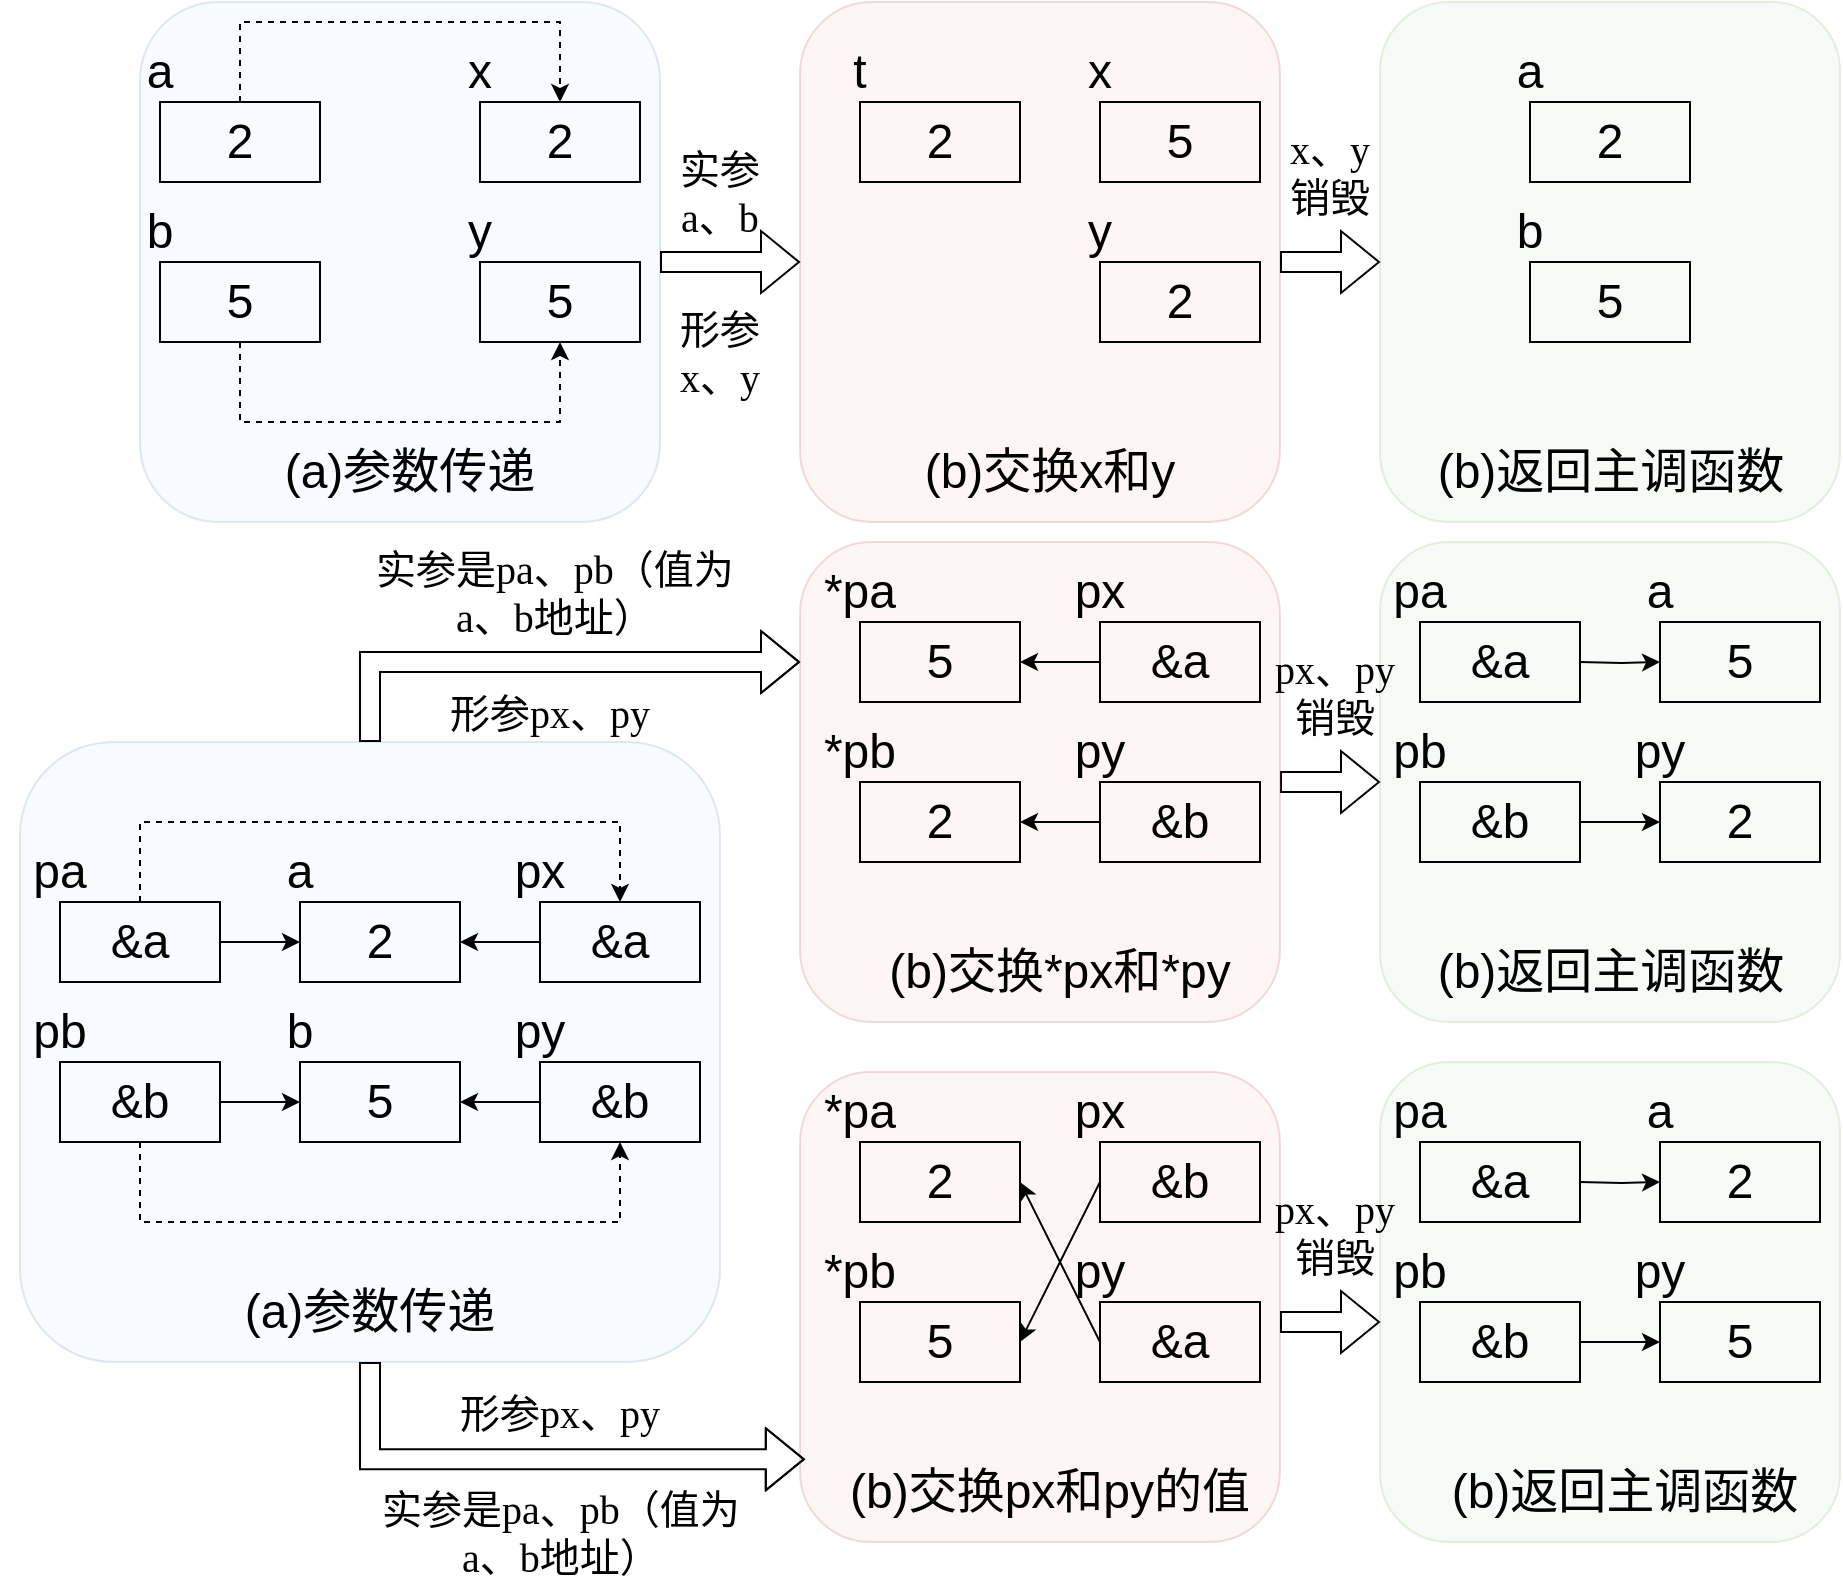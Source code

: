 <mxfile version="22.1.11" type="device">
  <diagram name="第 1 页" id="1mc2SJZfphViAHOSNCdd">
    <mxGraphModel dx="1621" dy="519" grid="1" gridSize="10" guides="1" tooltips="1" connect="1" arrows="1" fold="1" page="1" pageScale="1" pageWidth="827" pageHeight="1169" math="0" shadow="0">
      <root>
        <mxCell id="0" />
        <mxCell id="1" parent="0" />
        <mxCell id="IGwDDakXWfJ9G28rujWy-125" value="" style="rounded=1;whiteSpace=wrap;html=1;fillColor=#d5e8d4;strokeColor=#82b366;opacity=20;" vertex="1" parent="1">
          <mxGeometry x="620" y="560" width="230" height="240" as="geometry" />
        </mxCell>
        <mxCell id="IGwDDakXWfJ9G28rujWy-92" value="" style="rounded=1;whiteSpace=wrap;html=1;fillColor=#dae8fc;strokeColor=#6c8ebf;opacity=20;" vertex="1" parent="1">
          <mxGeometry x="-60" y="400" width="350" height="310" as="geometry" />
        </mxCell>
        <mxCell id="IGwDDakXWfJ9G28rujWy-91" value="" style="rounded=1;whiteSpace=wrap;html=1;fillColor=#d5e8d4;strokeColor=#82b366;opacity=20;" vertex="1" parent="1">
          <mxGeometry x="620" y="30" width="230" height="260" as="geometry" />
        </mxCell>
        <mxCell id="IGwDDakXWfJ9G28rujWy-90" value="" style="rounded=1;whiteSpace=wrap;html=1;fillColor=#f8cecc;strokeColor=#b85450;opacity=20;" vertex="1" parent="1">
          <mxGeometry x="330" y="30" width="240" height="260" as="geometry" />
        </mxCell>
        <mxCell id="IGwDDakXWfJ9G28rujWy-88" value="" style="rounded=1;whiteSpace=wrap;html=1;fillColor=#dae8fc;strokeColor=#6c8ebf;opacity=20;" vertex="1" parent="1">
          <mxGeometry y="30" width="260" height="260" as="geometry" />
        </mxCell>
        <mxCell id="IGwDDakXWfJ9G28rujWy-122" value="" style="rounded=1;whiteSpace=wrap;html=1;fillColor=#d5e8d4;strokeColor=#82b366;opacity=20;" vertex="1" parent="1">
          <mxGeometry x="620" y="300" width="230" height="240" as="geometry" />
        </mxCell>
        <mxCell id="IGwDDakXWfJ9G28rujWy-124" value="" style="rounded=1;whiteSpace=wrap;html=1;fillColor=#f8cecc;strokeColor=#b85450;opacity=20;" vertex="1" parent="1">
          <mxGeometry x="330" y="565" width="240" height="235" as="geometry" />
        </mxCell>
        <mxCell id="IGwDDakXWfJ9G28rujWy-129" style="edgeStyle=orthogonalEdgeStyle;rounded=0;orthogonalLoop=1;jettySize=auto;html=1;exitX=1;exitY=0.5;exitDx=0;exitDy=0;shape=flexArrow;" edge="1" parent="1" source="IGwDDakXWfJ9G28rujWy-121" target="IGwDDakXWfJ9G28rujWy-122">
          <mxGeometry relative="1" as="geometry" />
        </mxCell>
        <mxCell id="IGwDDakXWfJ9G28rujWy-121" value="" style="rounded=1;whiteSpace=wrap;html=1;fillColor=#f8cecc;strokeColor=#b85450;opacity=20;" vertex="1" parent="1">
          <mxGeometry x="330" y="300" width="240" height="240" as="geometry" />
        </mxCell>
        <mxCell id="IGwDDakXWfJ9G28rujWy-5" style="edgeStyle=orthogonalEdgeStyle;rounded=0;orthogonalLoop=1;jettySize=auto;html=1;exitX=0.5;exitY=0;exitDx=0;exitDy=0;entryX=0.5;entryY=0;entryDx=0;entryDy=0;dashed=1;" edge="1" parent="1" source="IGwDDakXWfJ9G28rujWy-1" target="IGwDDakXWfJ9G28rujWy-3">
          <mxGeometry relative="1" as="geometry">
            <Array as="points">
              <mxPoint x="50" y="40" />
              <mxPoint x="210" y="40" />
            </Array>
          </mxGeometry>
        </mxCell>
        <mxCell id="IGwDDakXWfJ9G28rujWy-1" value="&lt;font style=&quot;font-size: 24px;&quot;&gt;2&lt;/font&gt;" style="rounded=0;whiteSpace=wrap;html=1;fillColor=none;" vertex="1" parent="1">
          <mxGeometry x="10" y="80" width="80" height="40" as="geometry" />
        </mxCell>
        <mxCell id="IGwDDakXWfJ9G28rujWy-2" value="&lt;font style=&quot;font-size: 24px;&quot;&gt;a&lt;/font&gt;" style="text;html=1;strokeColor=none;fillColor=none;align=center;verticalAlign=middle;whiteSpace=wrap;rounded=0;" vertex="1" parent="1">
          <mxGeometry x="-20" y="50" width="60" height="30" as="geometry" />
        </mxCell>
        <mxCell id="IGwDDakXWfJ9G28rujWy-3" value="&lt;font style=&quot;font-size: 24px;&quot;&gt;2&lt;/font&gt;" style="rounded=0;whiteSpace=wrap;html=1;fillColor=none;" vertex="1" parent="1">
          <mxGeometry x="170" y="80" width="80" height="40" as="geometry" />
        </mxCell>
        <mxCell id="IGwDDakXWfJ9G28rujWy-4" value="&lt;font style=&quot;font-size: 24px;&quot;&gt;x&lt;/font&gt;" style="text;html=1;strokeColor=none;fillColor=none;align=center;verticalAlign=middle;whiteSpace=wrap;rounded=0;" vertex="1" parent="1">
          <mxGeometry x="140" y="50" width="60" height="30" as="geometry" />
        </mxCell>
        <mxCell id="IGwDDakXWfJ9G28rujWy-10" style="edgeStyle=orthogonalEdgeStyle;rounded=0;orthogonalLoop=1;jettySize=auto;html=1;exitX=0.5;exitY=1;exitDx=0;exitDy=0;entryX=0.5;entryY=1;entryDx=0;entryDy=0;dashed=1;" edge="1" parent="1" source="IGwDDakXWfJ9G28rujWy-6" target="IGwDDakXWfJ9G28rujWy-8">
          <mxGeometry relative="1" as="geometry">
            <Array as="points">
              <mxPoint x="50" y="240" />
              <mxPoint x="210" y="240" />
            </Array>
          </mxGeometry>
        </mxCell>
        <mxCell id="IGwDDakXWfJ9G28rujWy-6" value="&lt;font style=&quot;font-size: 24px;&quot;&gt;5&lt;/font&gt;" style="rounded=0;whiteSpace=wrap;html=1;fillColor=none;" vertex="1" parent="1">
          <mxGeometry x="10" y="160" width="80" height="40" as="geometry" />
        </mxCell>
        <mxCell id="IGwDDakXWfJ9G28rujWy-7" value="&lt;font style=&quot;font-size: 24px;&quot;&gt;b&lt;/font&gt;" style="text;html=1;strokeColor=none;fillColor=none;align=center;verticalAlign=middle;whiteSpace=wrap;rounded=0;" vertex="1" parent="1">
          <mxGeometry x="-20" y="130" width="60" height="30" as="geometry" />
        </mxCell>
        <mxCell id="IGwDDakXWfJ9G28rujWy-8" value="&lt;font style=&quot;font-size: 24px;&quot;&gt;5&lt;/font&gt;" style="rounded=0;whiteSpace=wrap;html=1;fillColor=none;" vertex="1" parent="1">
          <mxGeometry x="170" y="160" width="80" height="40" as="geometry" />
        </mxCell>
        <mxCell id="IGwDDakXWfJ9G28rujWy-9" value="&lt;font style=&quot;font-size: 24px;&quot;&gt;y&lt;/font&gt;" style="text;html=1;strokeColor=none;fillColor=none;align=center;verticalAlign=middle;whiteSpace=wrap;rounded=0;" vertex="1" parent="1">
          <mxGeometry x="140" y="130" width="60" height="30" as="geometry" />
        </mxCell>
        <mxCell id="IGwDDakXWfJ9G28rujWy-11" value="&lt;font style=&quot;font-size: 24px;&quot;&gt;(a)参数传递&lt;/font&gt;" style="text;html=1;strokeColor=none;fillColor=none;align=center;verticalAlign=middle;whiteSpace=wrap;rounded=0;" vertex="1" parent="1">
          <mxGeometry x="60" y="250" width="150" height="30" as="geometry" />
        </mxCell>
        <mxCell id="IGwDDakXWfJ9G28rujWy-14" value="&lt;span style=&quot;font-size: 24px;&quot;&gt;2&lt;/span&gt;" style="rounded=0;whiteSpace=wrap;html=1;fillColor=none;" vertex="1" parent="1">
          <mxGeometry x="360" y="80" width="80" height="40" as="geometry" />
        </mxCell>
        <mxCell id="IGwDDakXWfJ9G28rujWy-15" value="&lt;font style=&quot;font-size: 24px;&quot;&gt;5&lt;/font&gt;" style="rounded=0;whiteSpace=wrap;html=1;fillColor=none;" vertex="1" parent="1">
          <mxGeometry x="480" y="80" width="80" height="40" as="geometry" />
        </mxCell>
        <mxCell id="IGwDDakXWfJ9G28rujWy-16" value="&lt;font style=&quot;font-size: 24px;&quot;&gt;t&lt;/font&gt;" style="text;html=1;strokeColor=none;fillColor=none;align=center;verticalAlign=middle;whiteSpace=wrap;rounded=0;" vertex="1" parent="1">
          <mxGeometry x="330" y="50" width="60" height="30" as="geometry" />
        </mxCell>
        <mxCell id="IGwDDakXWfJ9G28rujWy-17" value="&lt;font style=&quot;font-size: 24px;&quot;&gt;x&lt;/font&gt;" style="text;html=1;strokeColor=none;fillColor=none;align=center;verticalAlign=middle;whiteSpace=wrap;rounded=0;" vertex="1" parent="1">
          <mxGeometry x="450" y="50" width="60" height="30" as="geometry" />
        </mxCell>
        <mxCell id="IGwDDakXWfJ9G28rujWy-18" value="&lt;font style=&quot;font-size: 24px;&quot;&gt;2&lt;/font&gt;" style="rounded=0;whiteSpace=wrap;html=1;fillColor=none;" vertex="1" parent="1">
          <mxGeometry x="480" y="160" width="80" height="40" as="geometry" />
        </mxCell>
        <mxCell id="IGwDDakXWfJ9G28rujWy-19" value="&lt;font style=&quot;font-size: 24px;&quot;&gt;y&lt;/font&gt;" style="text;html=1;strokeColor=none;fillColor=none;align=center;verticalAlign=middle;whiteSpace=wrap;rounded=0;" vertex="1" parent="1">
          <mxGeometry x="450" y="130" width="60" height="30" as="geometry" />
        </mxCell>
        <mxCell id="IGwDDakXWfJ9G28rujWy-20" value="&lt;font style=&quot;font-size: 24px;&quot;&gt;(b)交换x和y&lt;/font&gt;" style="text;html=1;strokeColor=none;fillColor=none;align=center;verticalAlign=middle;whiteSpace=wrap;rounded=0;" vertex="1" parent="1">
          <mxGeometry x="380" y="250" width="150" height="30" as="geometry" />
        </mxCell>
        <mxCell id="IGwDDakXWfJ9G28rujWy-23" value="&lt;font style=&quot;font-size: 24px;&quot;&gt;2&lt;/font&gt;" style="rounded=0;whiteSpace=wrap;html=1;fillColor=none;" vertex="1" parent="1">
          <mxGeometry x="695" y="80" width="80" height="40" as="geometry" />
        </mxCell>
        <mxCell id="IGwDDakXWfJ9G28rujWy-24" value="&lt;font style=&quot;font-size: 24px;&quot;&gt;a&lt;/font&gt;" style="text;html=1;strokeColor=none;fillColor=none;align=center;verticalAlign=middle;whiteSpace=wrap;rounded=0;" vertex="1" parent="1">
          <mxGeometry x="665" y="50" width="60" height="30" as="geometry" />
        </mxCell>
        <mxCell id="IGwDDakXWfJ9G28rujWy-25" value="&lt;font style=&quot;font-size: 24px;&quot;&gt;5&lt;/font&gt;" style="rounded=0;whiteSpace=wrap;html=1;fillColor=none;" vertex="1" parent="1">
          <mxGeometry x="695" y="160" width="80" height="40" as="geometry" />
        </mxCell>
        <mxCell id="IGwDDakXWfJ9G28rujWy-26" value="&lt;span style=&quot;font-size: 24px;&quot;&gt;b&lt;/span&gt;" style="text;html=1;strokeColor=none;fillColor=none;align=center;verticalAlign=middle;whiteSpace=wrap;rounded=0;" vertex="1" parent="1">
          <mxGeometry x="665" y="130" width="60" height="30" as="geometry" />
        </mxCell>
        <mxCell id="IGwDDakXWfJ9G28rujWy-27" value="&lt;font style=&quot;font-size: 24px;&quot;&gt;(b)返回主调函数&lt;/font&gt;" style="text;html=1;strokeColor=none;fillColor=none;align=center;verticalAlign=middle;whiteSpace=wrap;rounded=0;" vertex="1" parent="1">
          <mxGeometry x="637.5" y="250" width="195" height="30" as="geometry" />
        </mxCell>
        <mxCell id="IGwDDakXWfJ9G28rujWy-29" style="edgeStyle=orthogonalEdgeStyle;rounded=0;orthogonalLoop=1;jettySize=auto;html=1;exitX=0.5;exitY=0;exitDx=0;exitDy=0;entryX=0.5;entryY=0;entryDx=0;entryDy=0;dashed=1;" edge="1" parent="1" source="IGwDDakXWfJ9G28rujWy-30" target="IGwDDakXWfJ9G28rujWy-32">
          <mxGeometry relative="1" as="geometry">
            <Array as="points">
              <mxPoint y="440" />
              <mxPoint x="240" y="440" />
            </Array>
          </mxGeometry>
        </mxCell>
        <mxCell id="IGwDDakXWfJ9G28rujWy-37" style="edgeStyle=orthogonalEdgeStyle;rounded=0;orthogonalLoop=1;jettySize=auto;html=1;exitX=1;exitY=0.5;exitDx=0;exitDy=0;entryX=0;entryY=0.5;entryDx=0;entryDy=0;" edge="1" parent="1" source="IGwDDakXWfJ9G28rujWy-30" target="IGwDDakXWfJ9G28rujWy-36">
          <mxGeometry relative="1" as="geometry" />
        </mxCell>
        <mxCell id="IGwDDakXWfJ9G28rujWy-30" value="&lt;font style=&quot;font-size: 24px;&quot;&gt;&amp;amp;a&lt;/font&gt;" style="rounded=0;whiteSpace=wrap;html=1;fillColor=none;" vertex="1" parent="1">
          <mxGeometry x="-40" y="480" width="80" height="40" as="geometry" />
        </mxCell>
        <mxCell id="IGwDDakXWfJ9G28rujWy-31" value="&lt;font style=&quot;font-size: 24px;&quot;&gt;pa&lt;/font&gt;" style="text;html=1;strokeColor=none;fillColor=none;align=center;verticalAlign=middle;whiteSpace=wrap;rounded=0;" vertex="1" parent="1">
          <mxGeometry x="-70" y="450" width="60" height="30" as="geometry" />
        </mxCell>
        <mxCell id="IGwDDakXWfJ9G28rujWy-38" style="edgeStyle=orthogonalEdgeStyle;rounded=0;orthogonalLoop=1;jettySize=auto;html=1;exitX=0;exitY=0.5;exitDx=0;exitDy=0;entryX=1;entryY=0.5;entryDx=0;entryDy=0;" edge="1" parent="1" source="IGwDDakXWfJ9G28rujWy-32" target="IGwDDakXWfJ9G28rujWy-36">
          <mxGeometry relative="1" as="geometry" />
        </mxCell>
        <mxCell id="IGwDDakXWfJ9G28rujWy-32" value="&lt;font style=&quot;font-size: 24px;&quot;&gt;&amp;amp;a&lt;/font&gt;" style="rounded=0;whiteSpace=wrap;html=1;fillColor=none;" vertex="1" parent="1">
          <mxGeometry x="200" y="480" width="80" height="40" as="geometry" />
        </mxCell>
        <mxCell id="IGwDDakXWfJ9G28rujWy-33" value="&lt;font style=&quot;font-size: 24px;&quot;&gt;a&lt;/font&gt;" style="text;html=1;strokeColor=none;fillColor=none;align=center;verticalAlign=middle;whiteSpace=wrap;rounded=0;" vertex="1" parent="1">
          <mxGeometry x="50" y="450" width="60" height="30" as="geometry" />
        </mxCell>
        <mxCell id="IGwDDakXWfJ9G28rujWy-36" value="&lt;font style=&quot;font-size: 24px;&quot;&gt;2&lt;/font&gt;" style="rounded=0;whiteSpace=wrap;html=1;fillColor=none;" vertex="1" parent="1">
          <mxGeometry x="80" y="480" width="80" height="40" as="geometry" />
        </mxCell>
        <mxCell id="IGwDDakXWfJ9G28rujWy-39" value="&lt;font style=&quot;font-size: 24px;&quot;&gt;px&lt;/font&gt;" style="text;html=1;strokeColor=none;fillColor=none;align=center;verticalAlign=middle;whiteSpace=wrap;rounded=0;" vertex="1" parent="1">
          <mxGeometry x="170" y="450" width="60" height="30" as="geometry" />
        </mxCell>
        <mxCell id="IGwDDakXWfJ9G28rujWy-49" style="edgeStyle=orthogonalEdgeStyle;rounded=0;orthogonalLoop=1;jettySize=auto;html=1;exitX=0.5;exitY=1;exitDx=0;exitDy=0;entryX=0.5;entryY=1;entryDx=0;entryDy=0;dashed=1;" edge="1" parent="1" source="IGwDDakXWfJ9G28rujWy-51" target="IGwDDakXWfJ9G28rujWy-53">
          <mxGeometry relative="1" as="geometry">
            <Array as="points">
              <mxPoint y="640" />
              <mxPoint x="240" y="640" />
            </Array>
          </mxGeometry>
        </mxCell>
        <mxCell id="IGwDDakXWfJ9G28rujWy-50" style="edgeStyle=orthogonalEdgeStyle;rounded=0;orthogonalLoop=1;jettySize=auto;html=1;exitX=1;exitY=0.5;exitDx=0;exitDy=0;entryX=0;entryY=0.5;entryDx=0;entryDy=0;" edge="1" parent="1" source="IGwDDakXWfJ9G28rujWy-51" target="IGwDDakXWfJ9G28rujWy-55">
          <mxGeometry relative="1" as="geometry" />
        </mxCell>
        <mxCell id="IGwDDakXWfJ9G28rujWy-51" value="&lt;font style=&quot;font-size: 24px;&quot;&gt;&amp;amp;b&lt;/font&gt;" style="rounded=0;whiteSpace=wrap;html=1;fillColor=none;" vertex="1" parent="1">
          <mxGeometry x="-40" y="560" width="80" height="40" as="geometry" />
        </mxCell>
        <mxCell id="IGwDDakXWfJ9G28rujWy-52" style="edgeStyle=orthogonalEdgeStyle;rounded=0;orthogonalLoop=1;jettySize=auto;html=1;exitX=0;exitY=0.5;exitDx=0;exitDy=0;entryX=1;entryY=0.5;entryDx=0;entryDy=0;" edge="1" parent="1" source="IGwDDakXWfJ9G28rujWy-53" target="IGwDDakXWfJ9G28rujWy-55">
          <mxGeometry relative="1" as="geometry" />
        </mxCell>
        <mxCell id="IGwDDakXWfJ9G28rujWy-53" value="&lt;font style=&quot;font-size: 24px;&quot;&gt;&amp;amp;b&lt;/font&gt;" style="rounded=0;whiteSpace=wrap;html=1;fillColor=none;" vertex="1" parent="1">
          <mxGeometry x="200" y="560" width="80" height="40" as="geometry" />
        </mxCell>
        <mxCell id="IGwDDakXWfJ9G28rujWy-54" value="&lt;font style=&quot;font-size: 24px;&quot;&gt;b&lt;/font&gt;" style="text;html=1;strokeColor=none;fillColor=none;align=center;verticalAlign=middle;whiteSpace=wrap;rounded=0;" vertex="1" parent="1">
          <mxGeometry x="50" y="530" width="60" height="30" as="geometry" />
        </mxCell>
        <mxCell id="IGwDDakXWfJ9G28rujWy-55" value="&lt;font style=&quot;font-size: 24px;&quot;&gt;5&lt;/font&gt;" style="rounded=0;whiteSpace=wrap;html=1;fillColor=none;" vertex="1" parent="1">
          <mxGeometry x="80" y="560" width="80" height="40" as="geometry" />
        </mxCell>
        <mxCell id="IGwDDakXWfJ9G28rujWy-56" value="&lt;font style=&quot;font-size: 24px;&quot;&gt;py&lt;/font&gt;" style="text;html=1;strokeColor=none;fillColor=none;align=center;verticalAlign=middle;whiteSpace=wrap;rounded=0;" vertex="1" parent="1">
          <mxGeometry x="170" y="530" width="60" height="30" as="geometry" />
        </mxCell>
        <mxCell id="IGwDDakXWfJ9G28rujWy-60" value="&lt;font style=&quot;font-size: 24px;&quot;&gt;pb&lt;/font&gt;" style="text;html=1;strokeColor=none;fillColor=none;align=center;verticalAlign=middle;whiteSpace=wrap;rounded=0;" vertex="1" parent="1">
          <mxGeometry x="-70" y="530" width="60" height="30" as="geometry" />
        </mxCell>
        <mxCell id="IGwDDakXWfJ9G28rujWy-61" value="&lt;font style=&quot;font-size: 24px;&quot;&gt;(a)参数传递&lt;/font&gt;" style="text;html=1;strokeColor=none;fillColor=none;align=center;verticalAlign=middle;whiteSpace=wrap;rounded=0;" vertex="1" parent="1">
          <mxGeometry x="40" y="670" width="150" height="30" as="geometry" />
        </mxCell>
        <mxCell id="IGwDDakXWfJ9G28rujWy-62" value="&lt;span style=&quot;font-size: 24px;&quot;&gt;5&lt;/span&gt;" style="rounded=0;whiteSpace=wrap;html=1;fillColor=none;" vertex="1" parent="1">
          <mxGeometry x="360" y="340" width="80" height="40" as="geometry" />
        </mxCell>
        <mxCell id="IGwDDakXWfJ9G28rujWy-70" style="edgeStyle=orthogonalEdgeStyle;rounded=0;orthogonalLoop=1;jettySize=auto;html=1;exitX=0;exitY=0.5;exitDx=0;exitDy=0;entryX=1;entryY=0.5;entryDx=0;entryDy=0;" edge="1" parent="1" source="IGwDDakXWfJ9G28rujWy-63" target="IGwDDakXWfJ9G28rujWy-62">
          <mxGeometry relative="1" as="geometry" />
        </mxCell>
        <mxCell id="IGwDDakXWfJ9G28rujWy-63" value="&lt;font style=&quot;font-size: 24px;&quot;&gt;&amp;amp;a&lt;/font&gt;" style="rounded=0;whiteSpace=wrap;html=1;fillColor=none;" vertex="1" parent="1">
          <mxGeometry x="480" y="340" width="80" height="40" as="geometry" />
        </mxCell>
        <mxCell id="IGwDDakXWfJ9G28rujWy-64" value="&lt;font style=&quot;font-size: 24px;&quot;&gt;*pa&lt;/font&gt;" style="text;html=1;strokeColor=none;fillColor=none;align=center;verticalAlign=middle;whiteSpace=wrap;rounded=0;" vertex="1" parent="1">
          <mxGeometry x="330" y="310" width="60" height="30" as="geometry" />
        </mxCell>
        <mxCell id="IGwDDakXWfJ9G28rujWy-65" value="&lt;font style=&quot;font-size: 24px;&quot;&gt;px&lt;/font&gt;" style="text;html=1;strokeColor=none;fillColor=none;align=center;verticalAlign=middle;whiteSpace=wrap;rounded=0;" vertex="1" parent="1">
          <mxGeometry x="450" y="310" width="60" height="30" as="geometry" />
        </mxCell>
        <mxCell id="IGwDDakXWfJ9G28rujWy-71" style="edgeStyle=orthogonalEdgeStyle;rounded=0;orthogonalLoop=1;jettySize=auto;html=1;exitX=0;exitY=0.5;exitDx=0;exitDy=0;entryX=1;entryY=0.5;entryDx=0;entryDy=0;" edge="1" parent="1" source="IGwDDakXWfJ9G28rujWy-66" target="IGwDDakXWfJ9G28rujWy-68">
          <mxGeometry relative="1" as="geometry" />
        </mxCell>
        <mxCell id="IGwDDakXWfJ9G28rujWy-66" value="&lt;span style=&quot;font-size: 24px;&quot;&gt;&amp;amp;b&lt;/span&gt;" style="rounded=0;whiteSpace=wrap;html=1;fillColor=none;" vertex="1" parent="1">
          <mxGeometry x="480" y="420" width="80" height="40" as="geometry" />
        </mxCell>
        <mxCell id="IGwDDakXWfJ9G28rujWy-67" value="&lt;font style=&quot;font-size: 24px;&quot;&gt;py&lt;/font&gt;" style="text;html=1;strokeColor=none;fillColor=none;align=center;verticalAlign=middle;whiteSpace=wrap;rounded=0;" vertex="1" parent="1">
          <mxGeometry x="450" y="390" width="60" height="30" as="geometry" />
        </mxCell>
        <mxCell id="IGwDDakXWfJ9G28rujWy-68" value="&lt;span style=&quot;font-size: 24px;&quot;&gt;2&lt;/span&gt;" style="rounded=0;whiteSpace=wrap;html=1;fillColor=none;" vertex="1" parent="1">
          <mxGeometry x="360" y="420" width="80" height="40" as="geometry" />
        </mxCell>
        <mxCell id="IGwDDakXWfJ9G28rujWy-69" value="&lt;font style=&quot;font-size: 24px;&quot;&gt;*pb&lt;/font&gt;" style="text;html=1;strokeColor=none;fillColor=none;align=center;verticalAlign=middle;whiteSpace=wrap;rounded=0;" vertex="1" parent="1">
          <mxGeometry x="330" y="390" width="60" height="30" as="geometry" />
        </mxCell>
        <mxCell id="IGwDDakXWfJ9G28rujWy-72" value="&lt;font style=&quot;font-size: 24px;&quot;&gt;(b)交换*px和*py&lt;/font&gt;" style="text;html=1;strokeColor=none;fillColor=none;align=center;verticalAlign=middle;whiteSpace=wrap;rounded=0;" vertex="1" parent="1">
          <mxGeometry x="365" y="500" width="190" height="30" as="geometry" />
        </mxCell>
        <mxCell id="IGwDDakXWfJ9G28rujWy-73" value="&lt;span style=&quot;font-size: 24px;&quot;&gt;&amp;amp;a&lt;/span&gt;" style="rounded=0;whiteSpace=wrap;html=1;fillColor=none;" vertex="1" parent="1">
          <mxGeometry x="640" y="340" width="80" height="40" as="geometry" />
        </mxCell>
        <mxCell id="IGwDDakXWfJ9G28rujWy-74" style="edgeStyle=orthogonalEdgeStyle;rounded=0;orthogonalLoop=1;jettySize=auto;html=1;entryX=0;entryY=0.5;entryDx=0;entryDy=0;" edge="1" parent="1" target="IGwDDakXWfJ9G28rujWy-75">
          <mxGeometry relative="1" as="geometry">
            <mxPoint x="720" y="360" as="sourcePoint" />
          </mxGeometry>
        </mxCell>
        <mxCell id="IGwDDakXWfJ9G28rujWy-75" value="&lt;span style=&quot;font-size: 24px;&quot;&gt;5&lt;/span&gt;" style="rounded=0;whiteSpace=wrap;html=1;fillColor=none;" vertex="1" parent="1">
          <mxGeometry x="760" y="340" width="80" height="40" as="geometry" />
        </mxCell>
        <mxCell id="IGwDDakXWfJ9G28rujWy-76" value="&lt;font style=&quot;font-size: 24px;&quot;&gt;pa&lt;/font&gt;" style="text;html=1;strokeColor=none;fillColor=none;align=center;verticalAlign=middle;whiteSpace=wrap;rounded=0;" vertex="1" parent="1">
          <mxGeometry x="610" y="310" width="60" height="30" as="geometry" />
        </mxCell>
        <mxCell id="IGwDDakXWfJ9G28rujWy-77" value="&lt;font style=&quot;font-size: 24px;&quot;&gt;a&lt;/font&gt;" style="text;html=1;strokeColor=none;fillColor=none;align=center;verticalAlign=middle;whiteSpace=wrap;rounded=0;" vertex="1" parent="1">
          <mxGeometry x="730" y="310" width="60" height="30" as="geometry" />
        </mxCell>
        <mxCell id="IGwDDakXWfJ9G28rujWy-78" style="edgeStyle=orthogonalEdgeStyle;rounded=0;orthogonalLoop=1;jettySize=auto;html=1;exitX=1;exitY=0.5;exitDx=0;exitDy=0;entryX=0;entryY=0.5;entryDx=0;entryDy=0;" edge="1" parent="1" source="IGwDDakXWfJ9G28rujWy-81" target="IGwDDakXWfJ9G28rujWy-79">
          <mxGeometry relative="1" as="geometry" />
        </mxCell>
        <mxCell id="IGwDDakXWfJ9G28rujWy-79" value="&lt;span style=&quot;font-size: 24px;&quot;&gt;2&lt;/span&gt;" style="rounded=0;whiteSpace=wrap;html=1;fillColor=none;" vertex="1" parent="1">
          <mxGeometry x="760" y="420" width="80" height="40" as="geometry" />
        </mxCell>
        <mxCell id="IGwDDakXWfJ9G28rujWy-80" value="&lt;font style=&quot;font-size: 24px;&quot;&gt;py&lt;/font&gt;" style="text;html=1;strokeColor=none;fillColor=none;align=center;verticalAlign=middle;whiteSpace=wrap;rounded=0;" vertex="1" parent="1">
          <mxGeometry x="730" y="390" width="60" height="30" as="geometry" />
        </mxCell>
        <mxCell id="IGwDDakXWfJ9G28rujWy-81" value="&lt;span style=&quot;font-size: 24px;&quot;&gt;&amp;amp;b&lt;/span&gt;" style="rounded=0;whiteSpace=wrap;html=1;fillColor=none;" vertex="1" parent="1">
          <mxGeometry x="640" y="420" width="80" height="40" as="geometry" />
        </mxCell>
        <mxCell id="IGwDDakXWfJ9G28rujWy-82" value="&lt;font style=&quot;font-size: 24px;&quot;&gt;pb&lt;/font&gt;" style="text;html=1;strokeColor=none;fillColor=none;align=center;verticalAlign=middle;whiteSpace=wrap;rounded=0;" vertex="1" parent="1">
          <mxGeometry x="610" y="390" width="60" height="30" as="geometry" />
        </mxCell>
        <mxCell id="IGwDDakXWfJ9G28rujWy-84" value="&lt;font style=&quot;font-size: 24px;&quot;&gt;(b)返回主调函数&lt;/font&gt;" style="text;html=1;strokeColor=none;fillColor=none;align=center;verticalAlign=middle;whiteSpace=wrap;rounded=0;" vertex="1" parent="1">
          <mxGeometry x="637.5" y="500" width="195" height="30" as="geometry" />
        </mxCell>
        <mxCell id="IGwDDakXWfJ9G28rujWy-135" style="edgeStyle=orthogonalEdgeStyle;rounded=0;orthogonalLoop=1;jettySize=auto;html=1;exitX=1;exitY=0.5;exitDx=0;exitDy=0;entryX=0;entryY=0.5;entryDx=0;entryDy=0;shape=flexArrow;" edge="1" parent="1" source="IGwDDakXWfJ9G28rujWy-88" target="IGwDDakXWfJ9G28rujWy-90">
          <mxGeometry relative="1" as="geometry" />
        </mxCell>
        <mxCell id="IGwDDakXWfJ9G28rujWy-126" style="edgeStyle=orthogonalEdgeStyle;rounded=0;orthogonalLoop=1;jettySize=auto;html=1;exitX=1;exitY=0.5;exitDx=0;exitDy=0;entryX=0;entryY=0.5;entryDx=0;entryDy=0;shape=flexArrow;" edge="1" parent="1" source="IGwDDakXWfJ9G28rujWy-90" target="IGwDDakXWfJ9G28rujWy-91">
          <mxGeometry relative="1" as="geometry" />
        </mxCell>
        <mxCell id="IGwDDakXWfJ9G28rujWy-138" style="edgeStyle=orthogonalEdgeStyle;rounded=0;orthogonalLoop=1;jettySize=auto;html=1;exitX=0.5;exitY=0;exitDx=0;exitDy=0;entryX=0;entryY=0.25;entryDx=0;entryDy=0;shape=flexArrow;" edge="1" parent="1" source="IGwDDakXWfJ9G28rujWy-92" target="IGwDDakXWfJ9G28rujWy-121">
          <mxGeometry relative="1" as="geometry" />
        </mxCell>
        <mxCell id="IGwDDakXWfJ9G28rujWy-94" value="&lt;span style=&quot;font-size: 24px;&quot;&gt;2&lt;/span&gt;" style="rounded=0;whiteSpace=wrap;html=1;fillColor=none;" vertex="1" parent="1">
          <mxGeometry x="360" y="600" width="80" height="40" as="geometry" />
        </mxCell>
        <mxCell id="IGwDDakXWfJ9G28rujWy-96" value="&lt;font style=&quot;font-size: 24px;&quot;&gt;&amp;amp;b&lt;/font&gt;" style="rounded=0;whiteSpace=wrap;html=1;fillColor=none;" vertex="1" parent="1">
          <mxGeometry x="480" y="600" width="80" height="40" as="geometry" />
        </mxCell>
        <mxCell id="IGwDDakXWfJ9G28rujWy-97" value="&lt;font style=&quot;font-size: 24px;&quot;&gt;*pa&lt;/font&gt;" style="text;html=1;strokeColor=none;fillColor=none;align=center;verticalAlign=middle;whiteSpace=wrap;rounded=0;" vertex="1" parent="1">
          <mxGeometry x="330" y="570" width="60" height="30" as="geometry" />
        </mxCell>
        <mxCell id="IGwDDakXWfJ9G28rujWy-98" value="&lt;font style=&quot;font-size: 24px;&quot;&gt;px&lt;/font&gt;" style="text;html=1;strokeColor=none;fillColor=none;align=center;verticalAlign=middle;whiteSpace=wrap;rounded=0;" vertex="1" parent="1">
          <mxGeometry x="450" y="570" width="60" height="30" as="geometry" />
        </mxCell>
        <mxCell id="IGwDDakXWfJ9G28rujWy-100" value="&lt;span style=&quot;font-size: 24px;&quot;&gt;&amp;amp;a&lt;/span&gt;" style="rounded=0;whiteSpace=wrap;html=1;fillColor=none;" vertex="1" parent="1">
          <mxGeometry x="480" y="680" width="80" height="40" as="geometry" />
        </mxCell>
        <mxCell id="IGwDDakXWfJ9G28rujWy-101" value="&lt;font style=&quot;font-size: 24px;&quot;&gt;py&lt;/font&gt;" style="text;html=1;strokeColor=none;fillColor=none;align=center;verticalAlign=middle;whiteSpace=wrap;rounded=0;" vertex="1" parent="1">
          <mxGeometry x="450" y="650" width="60" height="30" as="geometry" />
        </mxCell>
        <mxCell id="IGwDDakXWfJ9G28rujWy-102" value="&lt;span style=&quot;font-size: 24px;&quot;&gt;5&lt;/span&gt;" style="rounded=0;whiteSpace=wrap;html=1;fillColor=none;" vertex="1" parent="1">
          <mxGeometry x="360" y="680" width="80" height="40" as="geometry" />
        </mxCell>
        <mxCell id="IGwDDakXWfJ9G28rujWy-103" value="&lt;font style=&quot;font-size: 24px;&quot;&gt;*pb&lt;/font&gt;" style="text;html=1;strokeColor=none;fillColor=none;align=center;verticalAlign=middle;whiteSpace=wrap;rounded=0;" vertex="1" parent="1">
          <mxGeometry x="330" y="650" width="60" height="30" as="geometry" />
        </mxCell>
        <mxCell id="IGwDDakXWfJ9G28rujWy-104" value="&lt;font style=&quot;font-size: 24px;&quot;&gt;(b)交换px和py的值&lt;/font&gt;" style="text;html=1;strokeColor=none;fillColor=none;align=center;verticalAlign=middle;whiteSpace=wrap;rounded=0;" vertex="1" parent="1">
          <mxGeometry x="345" y="760" width="220" height="30" as="geometry" />
        </mxCell>
        <mxCell id="IGwDDakXWfJ9G28rujWy-105" value="&lt;span style=&quot;font-size: 24px;&quot;&gt;&amp;amp;a&lt;/span&gt;" style="rounded=0;whiteSpace=wrap;html=1;fillColor=none;" vertex="1" parent="1">
          <mxGeometry x="640" y="600" width="80" height="40" as="geometry" />
        </mxCell>
        <mxCell id="IGwDDakXWfJ9G28rujWy-106" style="edgeStyle=orthogonalEdgeStyle;rounded=0;orthogonalLoop=1;jettySize=auto;html=1;entryX=0;entryY=0.5;entryDx=0;entryDy=0;" edge="1" parent="1" target="IGwDDakXWfJ9G28rujWy-107">
          <mxGeometry relative="1" as="geometry">
            <mxPoint x="720" y="620" as="sourcePoint" />
          </mxGeometry>
        </mxCell>
        <mxCell id="IGwDDakXWfJ9G28rujWy-107" value="&lt;span style=&quot;font-size: 24px;&quot;&gt;2&lt;/span&gt;" style="rounded=0;whiteSpace=wrap;html=1;fillColor=none;" vertex="1" parent="1">
          <mxGeometry x="760" y="600" width="80" height="40" as="geometry" />
        </mxCell>
        <mxCell id="IGwDDakXWfJ9G28rujWy-108" value="&lt;font style=&quot;font-size: 24px;&quot;&gt;pa&lt;/font&gt;" style="text;html=1;strokeColor=none;fillColor=none;align=center;verticalAlign=middle;whiteSpace=wrap;rounded=0;" vertex="1" parent="1">
          <mxGeometry x="610" y="570" width="60" height="30" as="geometry" />
        </mxCell>
        <mxCell id="IGwDDakXWfJ9G28rujWy-109" value="&lt;font style=&quot;font-size: 24px;&quot;&gt;a&lt;/font&gt;" style="text;html=1;strokeColor=none;fillColor=none;align=center;verticalAlign=middle;whiteSpace=wrap;rounded=0;" vertex="1" parent="1">
          <mxGeometry x="730" y="570" width="60" height="30" as="geometry" />
        </mxCell>
        <mxCell id="IGwDDakXWfJ9G28rujWy-110" style="edgeStyle=orthogonalEdgeStyle;rounded=0;orthogonalLoop=1;jettySize=auto;html=1;exitX=1;exitY=0.5;exitDx=0;exitDy=0;entryX=0;entryY=0.5;entryDx=0;entryDy=0;" edge="1" parent="1" source="IGwDDakXWfJ9G28rujWy-113" target="IGwDDakXWfJ9G28rujWy-111">
          <mxGeometry relative="1" as="geometry" />
        </mxCell>
        <mxCell id="IGwDDakXWfJ9G28rujWy-111" value="&lt;span style=&quot;font-size: 24px;&quot;&gt;5&lt;/span&gt;" style="rounded=0;whiteSpace=wrap;html=1;fillColor=none;" vertex="1" parent="1">
          <mxGeometry x="760" y="680" width="80" height="40" as="geometry" />
        </mxCell>
        <mxCell id="IGwDDakXWfJ9G28rujWy-112" value="&lt;font style=&quot;font-size: 24px;&quot;&gt;py&lt;/font&gt;" style="text;html=1;strokeColor=none;fillColor=none;align=center;verticalAlign=middle;whiteSpace=wrap;rounded=0;" vertex="1" parent="1">
          <mxGeometry x="730" y="650" width="60" height="30" as="geometry" />
        </mxCell>
        <mxCell id="IGwDDakXWfJ9G28rujWy-113" value="&lt;span style=&quot;font-size: 24px;&quot;&gt;&amp;amp;b&lt;/span&gt;" style="rounded=0;whiteSpace=wrap;html=1;fillColor=none;" vertex="1" parent="1">
          <mxGeometry x="640" y="680" width="80" height="40" as="geometry" />
        </mxCell>
        <mxCell id="IGwDDakXWfJ9G28rujWy-114" value="&lt;font style=&quot;font-size: 24px;&quot;&gt;pb&lt;/font&gt;" style="text;html=1;strokeColor=none;fillColor=none;align=center;verticalAlign=middle;whiteSpace=wrap;rounded=0;" vertex="1" parent="1">
          <mxGeometry x="610" y="650" width="60" height="30" as="geometry" />
        </mxCell>
        <mxCell id="IGwDDakXWfJ9G28rujWy-115" value="&lt;font style=&quot;font-size: 24px;&quot;&gt;(b)返回主调函数&lt;/font&gt;" style="text;html=1;strokeColor=none;fillColor=none;align=center;verticalAlign=middle;whiteSpace=wrap;rounded=0;" vertex="1" parent="1">
          <mxGeometry x="645" y="760" width="195" height="30" as="geometry" />
        </mxCell>
        <mxCell id="IGwDDakXWfJ9G28rujWy-117" value="" style="endArrow=classic;html=1;rounded=0;exitX=0;exitY=0.5;exitDx=0;exitDy=0;entryX=1;entryY=0.5;entryDx=0;entryDy=0;" edge="1" parent="1" source="IGwDDakXWfJ9G28rujWy-96" target="IGwDDakXWfJ9G28rujWy-102">
          <mxGeometry width="50" height="50" relative="1" as="geometry">
            <mxPoint x="500" y="620" as="sourcePoint" />
            <mxPoint x="550" y="570" as="targetPoint" />
          </mxGeometry>
        </mxCell>
        <mxCell id="IGwDDakXWfJ9G28rujWy-119" value="" style="endArrow=classic;html=1;rounded=0;exitX=0;exitY=0.5;exitDx=0;exitDy=0;entryX=1;entryY=0.5;entryDx=0;entryDy=0;" edge="1" parent="1" source="IGwDDakXWfJ9G28rujWy-100" target="IGwDDakXWfJ9G28rujWy-94">
          <mxGeometry width="50" height="50" relative="1" as="geometry">
            <mxPoint x="500" y="620" as="sourcePoint" />
            <mxPoint x="550" y="570" as="targetPoint" />
          </mxGeometry>
        </mxCell>
        <mxCell id="IGwDDakXWfJ9G28rujWy-127" value="&lt;font face=&quot;Times New Roman&quot; style=&quot;font-size: 20px;&quot;&gt;x、y销毁&lt;/font&gt;" style="text;html=1;strokeColor=none;fillColor=none;align=center;verticalAlign=middle;whiteSpace=wrap;rounded=0;" vertex="1" parent="1">
          <mxGeometry x="565" y="90" width="60" height="50" as="geometry" />
        </mxCell>
        <mxCell id="IGwDDakXWfJ9G28rujWy-130" value="&lt;font face=&quot;Times New Roman&quot; style=&quot;font-size: 20px;&quot;&gt;px、py销毁&lt;/font&gt;" style="text;html=1;strokeColor=none;fillColor=none;align=center;verticalAlign=middle;whiteSpace=wrap;rounded=0;" vertex="1" parent="1">
          <mxGeometry x="565" y="350" width="65" height="50" as="geometry" />
        </mxCell>
        <mxCell id="IGwDDakXWfJ9G28rujWy-132" style="edgeStyle=orthogonalEdgeStyle;rounded=0;orthogonalLoop=1;jettySize=auto;html=1;exitX=1;exitY=0.5;exitDx=0;exitDy=0;shape=flexArrow;" edge="1" parent="1">
          <mxGeometry relative="1" as="geometry">
            <mxPoint x="570" y="690" as="sourcePoint" />
            <mxPoint x="620" y="690" as="targetPoint" />
          </mxGeometry>
        </mxCell>
        <mxCell id="IGwDDakXWfJ9G28rujWy-133" value="&lt;font face=&quot;Times New Roman&quot; style=&quot;font-size: 20px;&quot;&gt;px、py销毁&lt;/font&gt;" style="text;html=1;strokeColor=none;fillColor=none;align=center;verticalAlign=middle;whiteSpace=wrap;rounded=0;" vertex="1" parent="1">
          <mxGeometry x="565" y="620" width="65" height="50" as="geometry" />
        </mxCell>
        <mxCell id="IGwDDakXWfJ9G28rujWy-136" value="&lt;font face=&quot;Times New Roman&quot; style=&quot;font-size: 20px;&quot;&gt;实参a、b&lt;/font&gt;" style="text;html=1;strokeColor=none;fillColor=none;align=center;verticalAlign=middle;whiteSpace=wrap;rounded=0;" vertex="1" parent="1">
          <mxGeometry x="260" y="100" width="60" height="50" as="geometry" />
        </mxCell>
        <mxCell id="IGwDDakXWfJ9G28rujWy-137" value="&lt;font face=&quot;Times New Roman&quot; style=&quot;font-size: 20px;&quot;&gt;形参&lt;br&gt;x、y&lt;br&gt;&lt;/font&gt;" style="text;html=1;strokeColor=none;fillColor=none;align=center;verticalAlign=middle;whiteSpace=wrap;rounded=0;" vertex="1" parent="1">
          <mxGeometry x="260" y="180" width="60" height="50" as="geometry" />
        </mxCell>
        <mxCell id="IGwDDakXWfJ9G28rujWy-139" value="&lt;font face=&quot;Times New Roman&quot; style=&quot;font-size: 20px;&quot;&gt;实参是pa、pb（值为a、b地址）&lt;/font&gt;" style="text;html=1;strokeColor=none;fillColor=none;align=center;verticalAlign=middle;whiteSpace=wrap;rounded=0;" vertex="1" parent="1">
          <mxGeometry x="115" y="300" width="185" height="50" as="geometry" />
        </mxCell>
        <mxCell id="IGwDDakXWfJ9G28rujWy-140" value="&lt;font face=&quot;Times New Roman&quot; style=&quot;font-size: 20px;&quot;&gt;形参px、py&lt;br&gt;&lt;/font&gt;" style="text;html=1;strokeColor=none;fillColor=none;align=center;verticalAlign=middle;whiteSpace=wrap;rounded=0;" vertex="1" parent="1">
          <mxGeometry x="130" y="370" width="150" height="30" as="geometry" />
        </mxCell>
        <mxCell id="IGwDDakXWfJ9G28rujWy-141" style="edgeStyle=orthogonalEdgeStyle;rounded=0;orthogonalLoop=1;jettySize=auto;html=1;exitX=0.5;exitY=1;exitDx=0;exitDy=0;entryX=0.01;entryY=0.824;entryDx=0;entryDy=0;entryPerimeter=0;shape=flexArrow;" edge="1" parent="1" source="IGwDDakXWfJ9G28rujWy-92" target="IGwDDakXWfJ9G28rujWy-124">
          <mxGeometry relative="1" as="geometry" />
        </mxCell>
        <mxCell id="IGwDDakXWfJ9G28rujWy-142" value="&lt;font face=&quot;Times New Roman&quot; style=&quot;font-size: 20px;&quot;&gt;实参是pa、pb（值为a、b地址）&lt;/font&gt;" style="text;html=1;strokeColor=none;fillColor=none;align=center;verticalAlign=middle;whiteSpace=wrap;rounded=0;" vertex="1" parent="1">
          <mxGeometry x="117.5" y="770" width="185" height="50" as="geometry" />
        </mxCell>
        <mxCell id="IGwDDakXWfJ9G28rujWy-143" value="&lt;font face=&quot;Times New Roman&quot; style=&quot;font-size: 20px;&quot;&gt;形参px、py&lt;br&gt;&lt;/font&gt;" style="text;html=1;strokeColor=none;fillColor=none;align=center;verticalAlign=middle;whiteSpace=wrap;rounded=0;" vertex="1" parent="1">
          <mxGeometry x="135" y="720" width="150" height="30" as="geometry" />
        </mxCell>
      </root>
    </mxGraphModel>
  </diagram>
</mxfile>
